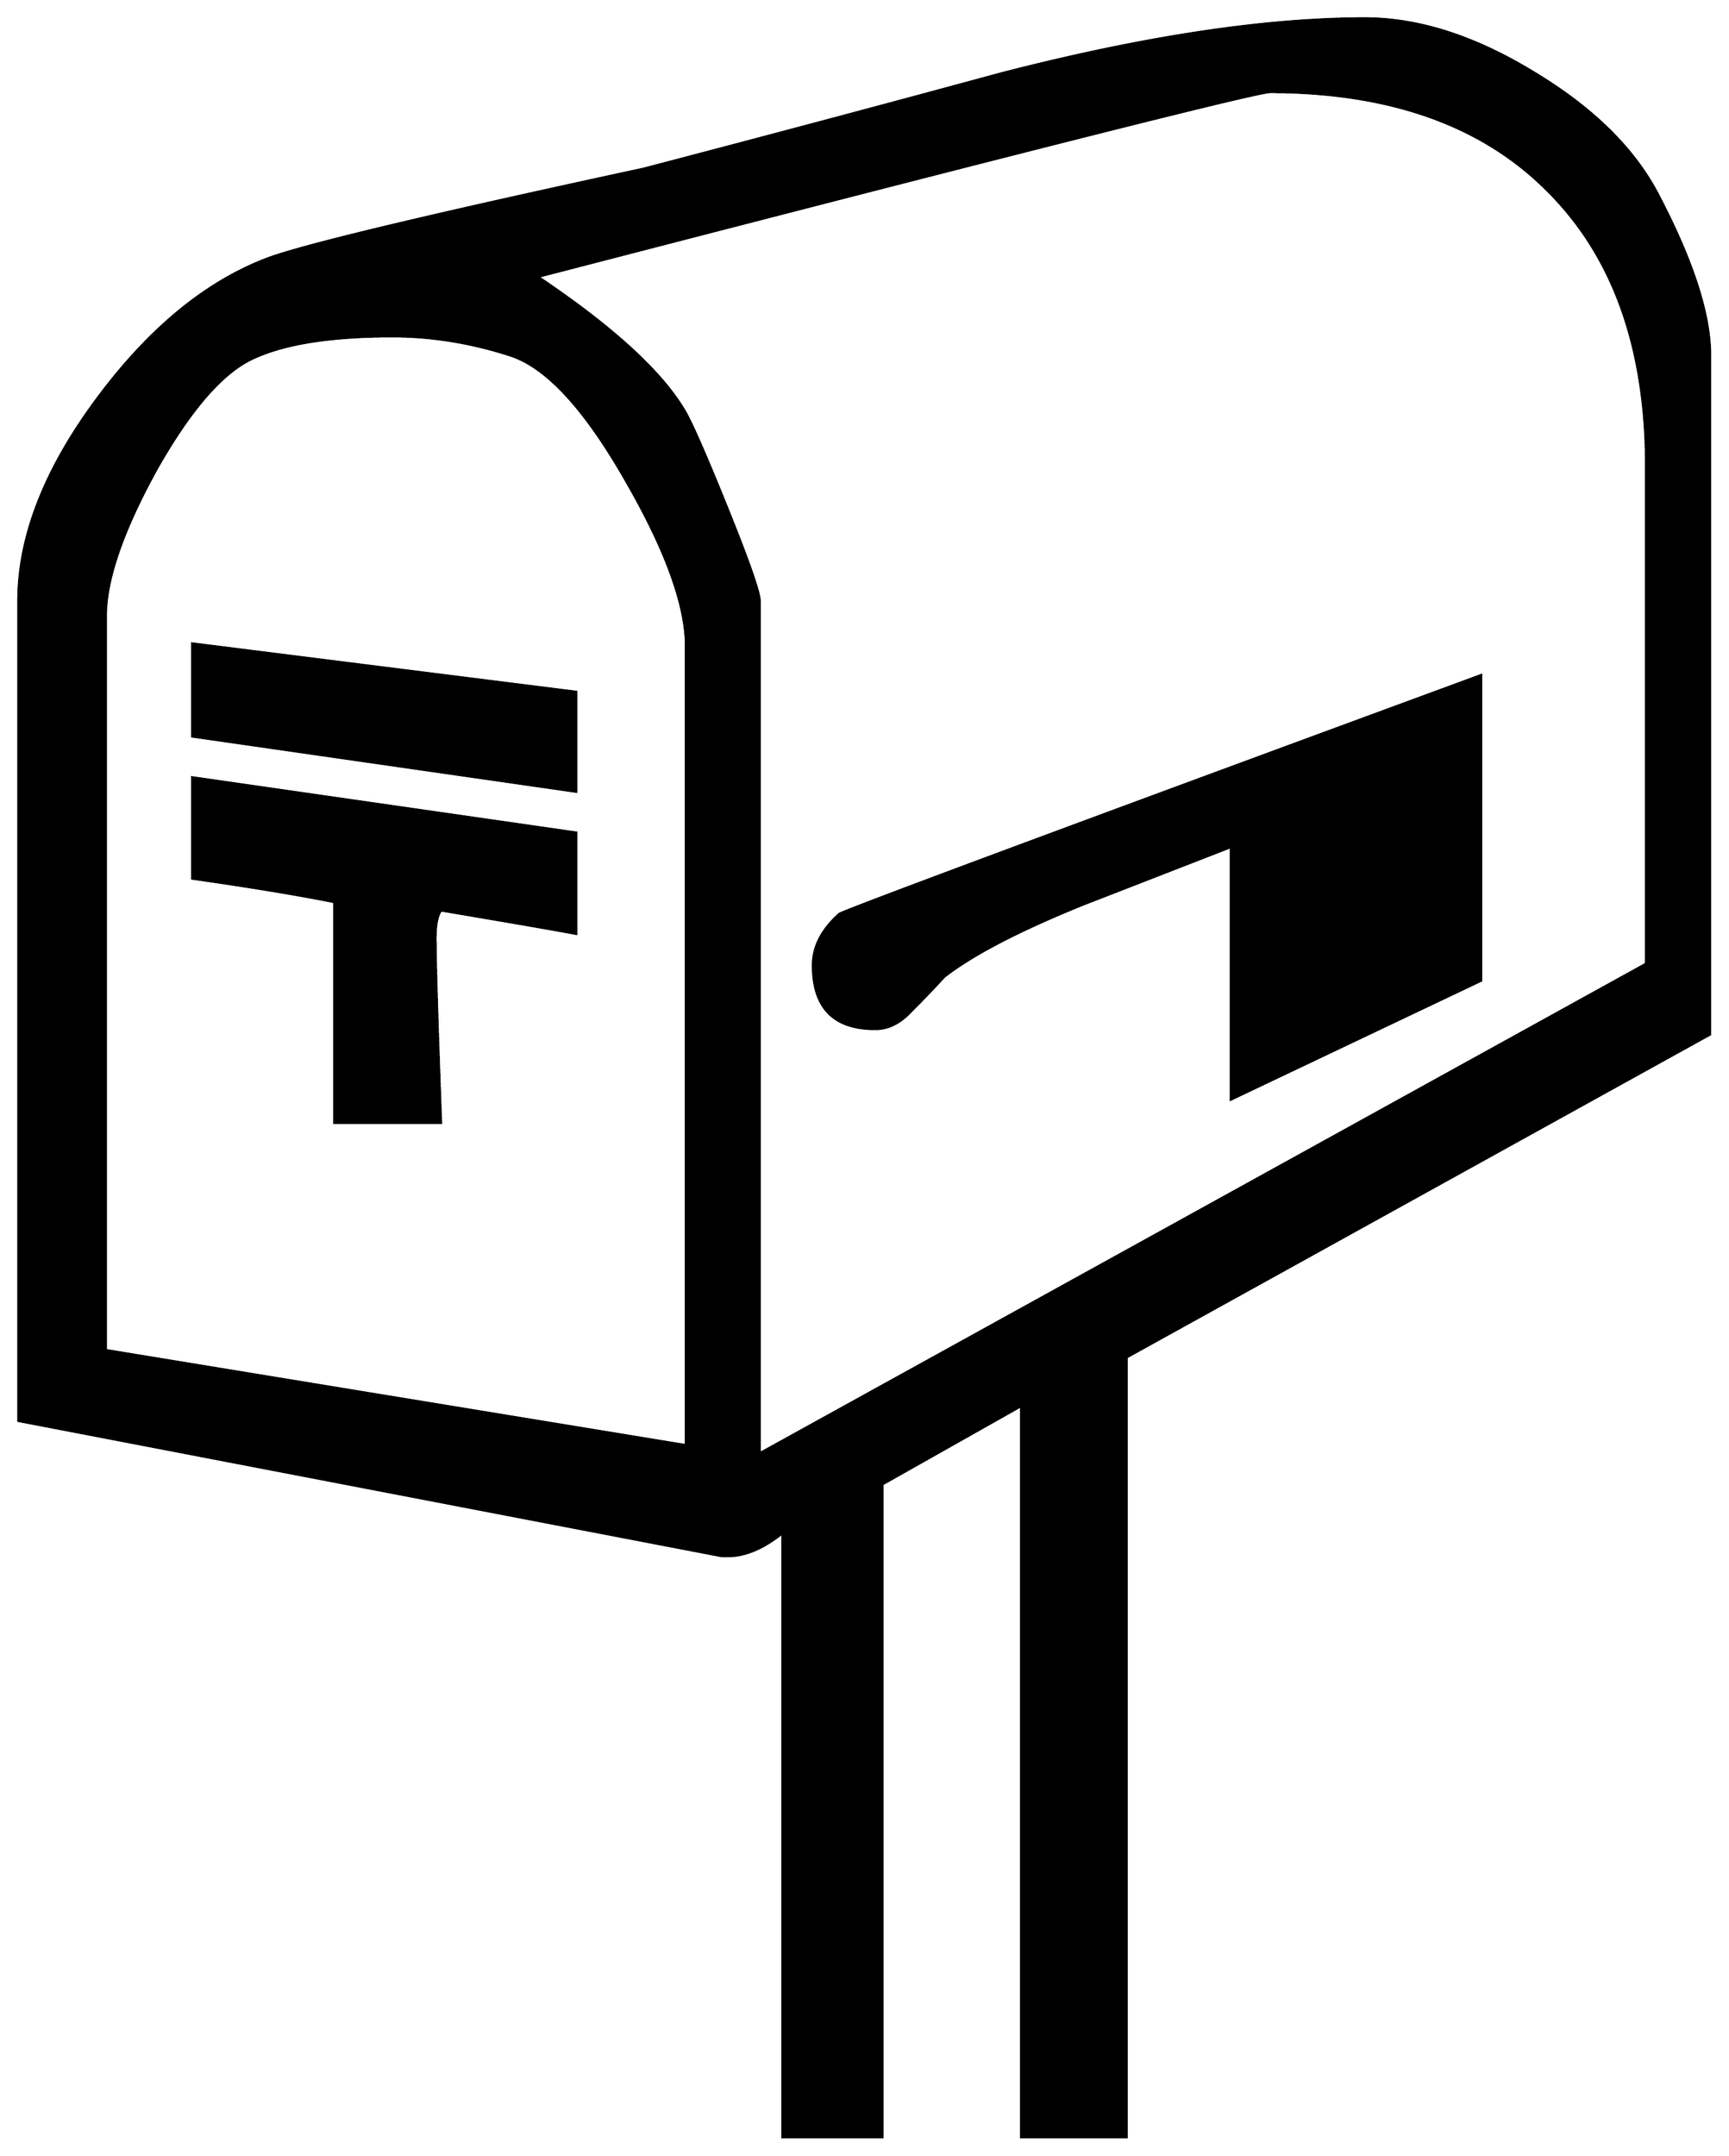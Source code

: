 


\begin{tikzpicture}[y=0.80pt, x=0.80pt, yscale=-1.0, xscale=1.0, inner sep=0pt, outer sep=0pt]
\begin{scope}[shift={(100.0,1707.0)},nonzero rule]
  \path[draw=.,fill=.,line width=1.600pt] (1308.0,-615.0) --
    (885.0,-381.0) -- (885.0,184.0) -- (809.0,184.0) --
    (809.0,-346.0) -- (708.0,-289.0) -- (708.0,184.0) --
    (636.0,184.0) -- (636.0,-254.0) .. controls (622.0,-242.667)
    and (608.667,-237.0) .. (596.0,-237.0) -- (592.0,-237.0) --
    (82.0,-335.0) -- (82.0,-929.0) .. controls (82.0,-975.0) and
    (100.667,-1023.333) .. (138.0,-1074.0) .. controls
    (175.333,-1124.667) and (216.0,-1158.667) .. (260.0,-1176.0) ..
    controls (282.667,-1185.333) and (374.333,-1207.333) ..
    (535.0,-1242.0) .. controls (621.667,-1264.667) and
    (708.0,-1287.667) .. (794.0,-1311.0) .. controls
    (897.333,-1337.667) and (985.333,-1351.0) .. (1058.0,-1351.0) ..
    controls (1096.667,-1351.0) and (1137.333,-1338.0) ..
    (1180.0,-1312.0) .. controls (1223.333,-1286.0) and
    (1253.667,-1256.0) .. (1271.0,-1222.0) .. controls
    (1295.667,-1174.667) and (1308.0,-1136.333) .. (1308.0,-1107.0) --
    (1308.0,-615.0) -- cycle(1262.0,-666.0) -- (1262.0,-1027.0)
    .. controls (1262.0,-1113.0) and (1238.0,-1179.667) ..
    (1190.0,-1227.0) .. controls (1142.667,-1274.333) and
    (1075.667,-1298.0) .. (989.0,-1298.0) .. controls
    (979.667,-1298.0) and (802.667,-1253.333) .. (458.0,-1164.0) ..
    controls (512.667,-1127.333) and (548.333,-1094.667) ..
    (565.0,-1066.0) .. controls (570.333,-1056.667) and
    (580.667,-1033.0) .. (596.0,-995.0) .. controls (611.333,-957.0)
    and (619.0,-935.0) .. (619.0,-929.0) -- (619.0,-311.0) --
    (1262.0,-666.0) -- cycle(566.0,-317.0) -- (566.0,-896.0) ..
    controls (566.0,-926.0) and (551.333,-966.333) ..
    (522.0,-1017.0) .. controls (492.667,-1068.333) and
    (465.0,-1098.333) .. (439.0,-1107.0) .. controls
    (410.333,-1116.333) and (381.667,-1121.0) .. (353.0,-1121.0) ..
    controls (309.667,-1121.0) and (276.667,-1116.0) ..
    (254.0,-1106.0) .. controls (231.333,-1096.667) and
    (207.333,-1069.667) .. (182.0,-1025.0) .. controls
    (157.333,-980.333) and (145.0,-944.667) .. (145.0,-918.0) --
    (145.0,-386.0) -- (566.0,-317.0) -- cycle(1142.0,-654.0) --
    (961.0,-568.0) -- (961.0,-751.0) .. controls (925.0,-737.0)
    and (889.0,-723.0) .. (853.0,-709.0) .. controls
    (807.0,-690.333) and (773.667,-673.0) .. (753.0,-657.0) ..
    controls (745.667,-649.0) and (737.667,-640.667) .. (729.0,-632.0)
    .. controls (721.0,-623.333) and (712.333,-619.0) ..
    (703.0,-619.0) .. controls (673.0,-619.0) and (658.0,-634.333)
    .. (658.0,-665.0) .. controls (658.0,-678.333) and
    (664.333,-690.667) .. (677.0,-702.0) .. controls (679.0,-704.0)
    and (834.0,-761.667) .. (1142.0,-875.0) -- (1142.0,-654.0) --
    cycle(486.0,-791.0) -- (208.0,-831.0) -- (208.0,-898.0) --
    (486.0,-863.0) -- (486.0,-791.0) -- cycle(486.0,-688.0) ..
    controls (472.0,-690.667) and (439.333,-696.333) .. (388.0,-705.0)
    .. controls (385.333,-701.0) and (384.0,-694.333) ..
    (384.0,-685.0) .. controls (384.0,-667.667) and (385.333,-623.0)
    .. (388.0,-551.0) -- (311.0,-551.0) -- (311.0,-711.0) ..
    controls (284.333,-716.333) and (250.0,-722.0) .. (208.0,-728.0)
    -- (208.0,-801.0) -- (486.0,-761.0) -- (486.0,-688.0) --
    cycle;
\end{scope}

\end{tikzpicture}

